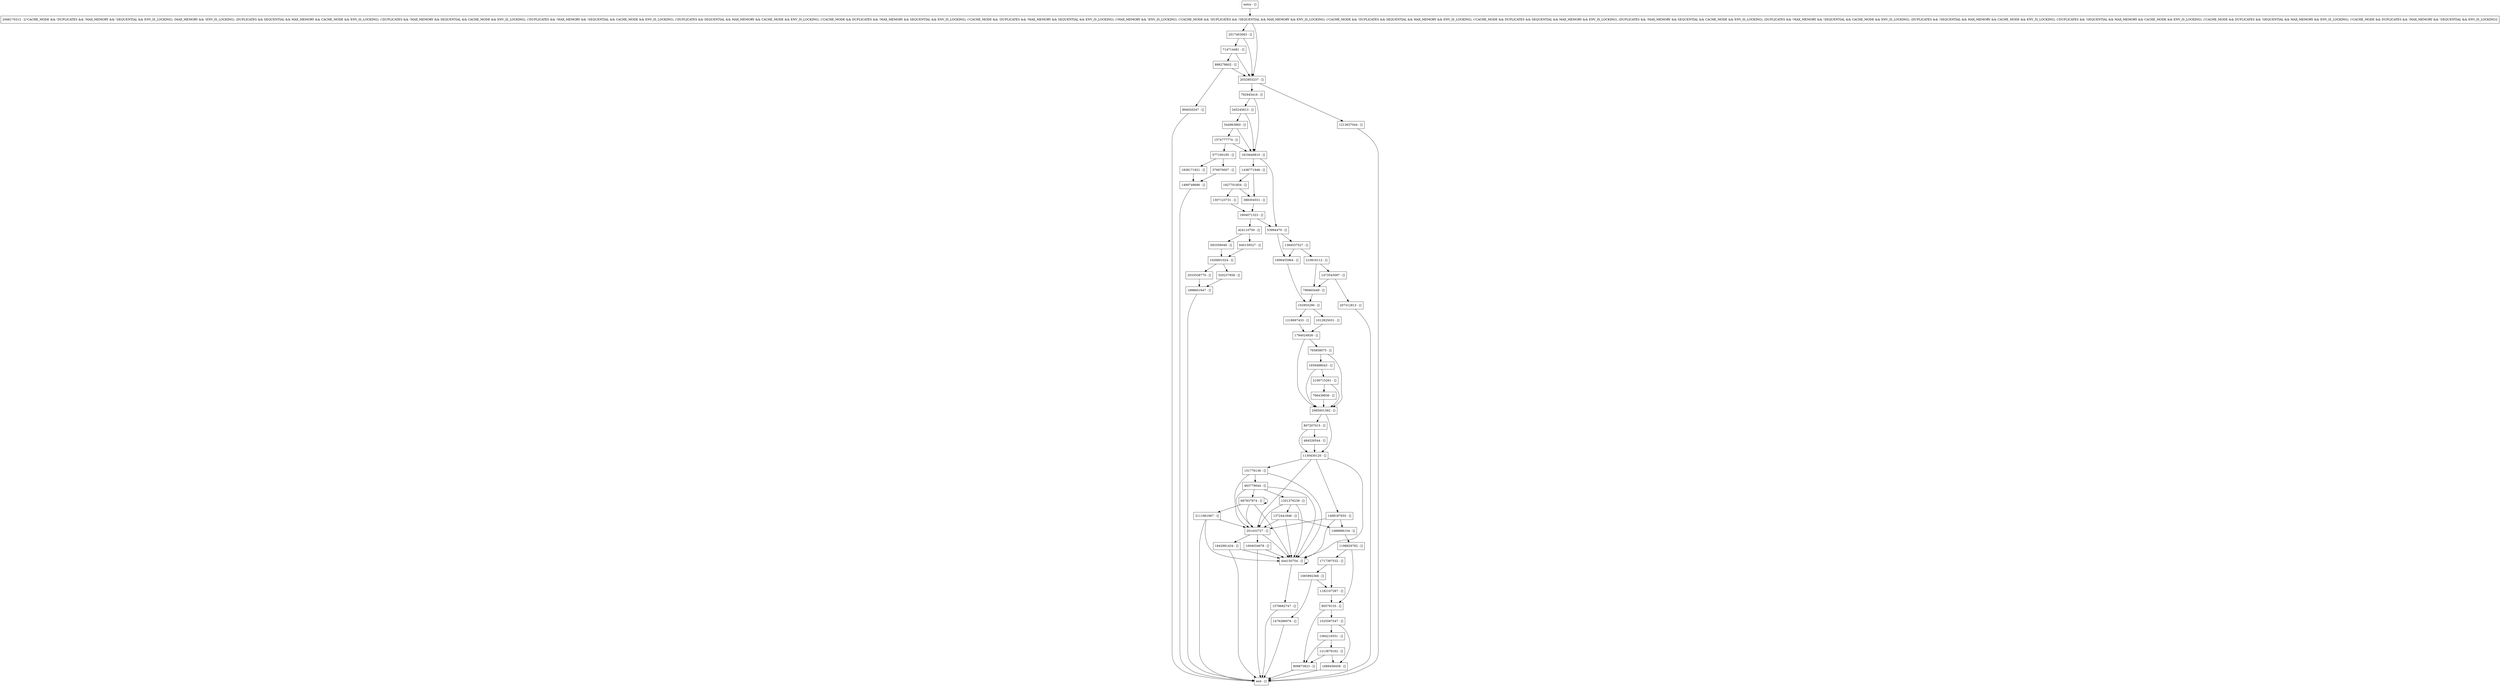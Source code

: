 digraph logInternal {
node [shape=record];
376970007 [label="376970007 - []"];
2065001392 [label="2065001392 - []"];
1213879162 [label="1213879162 - []"];
1198829782 [label="1198829782 - []"];
1827701854 [label="1827701854 - []"];
1574777774 [label="1574777774 - []"];
1606455964 [label="1606455964 - []"];
1218697433 [label="1218697433 - []"];
1065992368 [label="1065992368 - []"];
1476286976 [label="1476286976 - []"];
1659488043 [label="1659488043 - []"];
2017403063 [label="2017403063 - []"];
766439936 [label="766439936 - []"];
2033538770 [label="2033538770 - []"];
2111661667 [label="2111661667 - []"];
1307123731 [label="1307123731 - []"];
1372441846 [label="1372441846 - []"];
1525597547 [label="1525597547 - []"];
1838171921 [label="1838171921 - []"];
1842981434 [label="1842981434 - []"];
796665449 [label="796665449 - []"];
792945416 [label="792945416 - []"];
463779044 [label="463779044 - []"];
577100185 [label="577100185 - []"];
80579155 [label="80579155 - []"];
544963860 [label="544963860 - []"];
1499748686 [label="1499748686 - []"];
entry [label="entry - []"];
exit [label="exit - []"];
1201376239 [label="1201376239 - []"];
444150754 [label="444150754 - []"];
2032953237 [label="2032953237 - []"];
1094216551 [label="1094216551 - []"];
1898601647 [label="1898601647 - []"];
1473543097 [label="1473543097 - []"];
1689458458 [label="1689458458 - []"];
894020347 [label="894020347 - []"];
809873823 [label="809873823 - []"];
1026801024 [label="1026801024 - []"];
1408187655 [label="1408187655 - []"];
151776136 [label="151776136 - []"];
2100715261 [label="2100715261 - []"];
640159527 [label="640159527 - []"];
807207015 [label="807207015 - []"];
2068170312 [label="2068170312 - [(!CACHE_MODE && !DUPLICATES && !MAX_MEMORY && !SEQUENTIAL && ENV_IS_LOCKING), (MAX_MEMORY && !ENV_IS_LOCKING), (DUPLICATES && SEQUENTIAL && MAX_MEMORY && CACHE_MODE && ENV_IS_LOCKING), (!DUPLICATES && !MAX_MEMORY && SEQUENTIAL && CACHE_MODE && ENV_IS_LOCKING), (!DUPLICATES && !MAX_MEMORY && !SEQUENTIAL && CACHE_MODE && ENV_IS_LOCKING), (!DUPLICATES && SEQUENTIAL && MAX_MEMORY && CACHE_MODE && ENV_IS_LOCKING), (!CACHE_MODE && DUPLICATES && !MAX_MEMORY && SEQUENTIAL && ENV_IS_LOCKING), (!CACHE_MODE && !DUPLICATES && !MAX_MEMORY && SEQUENTIAL && ENV_IS_LOCKING), (!MAX_MEMORY && !ENV_IS_LOCKING), (!CACHE_MODE && !DUPLICATES && !SEQUENTIAL && MAX_MEMORY && ENV_IS_LOCKING), (!CACHE_MODE && !DUPLICATES && SEQUENTIAL && MAX_MEMORY && ENV_IS_LOCKING), (!CACHE_MODE && DUPLICATES && SEQUENTIAL && MAX_MEMORY && ENV_IS_LOCKING), (DUPLICATES && !MAX_MEMORY && SEQUENTIAL && CACHE_MODE && ENV_IS_LOCKING), (DUPLICATES && !MAX_MEMORY && !SEQUENTIAL && CACHE_MODE && ENV_IS_LOCKING), (DUPLICATES && !SEQUENTIAL && MAX_MEMORY && CACHE_MODE && ENV_IS_LOCKING), (!DUPLICATES && !SEQUENTIAL && MAX_MEMORY && CACHE_MODE && ENV_IS_LOCKING), (!CACHE_MODE && DUPLICATES && !SEQUENTIAL && MAX_MEMORY && ENV_IS_LOCKING), (!CACHE_MODE && DUPLICATES && !MAX_MEMORY && !SEQUENTIAL && ENV_IS_LOCKING)]"];
201433727 [label="201433727 - []"];
102955290 [label="102955290 - []"];
1488966104 [label="1488966104 - []"];
1904071323 [label="1904071323 - []"];
714714481 [label="714714481 - []"];
210816112 [label="210816112 - []"];
207312813 [label="207312813 - []"];
1004034978 [label="1004034978 - []"];
1819440810 [label="1819440810 - []"];
1794024926 [label="1794024926 - []"];
1213637044 [label="1213637044 - []"];
345245613 [label="345245613 - []"];
388304551 [label="388304551 - []"];
1130430120 [label="1130430120 - []"];
53994470 [label="53994470 - []"];
1364537527 [label="1364537527 - []"];
1012825031 [label="1012825031 - []"];
1182107287 [label="1182107287 - []"];
687837874 [label="687837874 - []"];
424110750 [label="424110750 - []"];
520237858 [label="520237858 - []"];
1438771946 [label="1438771946 - []"];
888278602 [label="888278602 - []"];
1717397532 [label="1717397532 - []"];
583359049 [label="583359049 - []"];
765858075 [label="765858075 - []"];
484526544 [label="484526544 - []"];
1579682747 [label="1579682747 - []"];
entry;
exit;
376970007 -> 1499748686;
2065001392 -> 1130430120;
2065001392 -> 807207015;
1213879162 -> 1689458458;
1213879162 -> 809873823;
1198829782 -> 1717397532;
1198829782 -> 80579155;
1827701854 -> 1307123731;
1827701854 -> 388304551;
1574777774 -> 1819440810;
1574777774 -> 577100185;
1606455964 -> 102955290;
1218697433 -> 1794024926;
1065992368 -> 1476286976;
1065992368 -> 1182107287;
1476286976 -> exit;
1659488043 -> 2065001392;
1659488043 -> 2100715261;
2017403063 -> 714714481;
2017403063 -> 2032953237;
766439936 -> 2065001392;
2033538770 -> 1898601647;
2111661667 -> 201433727;
2111661667 -> exit;
2111661667 -> 444150754;
1307123731 -> 1904071323;
1372441846 -> 201433727;
1372441846 -> 1488966104;
1372441846 -> 444150754;
1525597547 -> 1689458458;
1525597547 -> 1094216551;
1838171921 -> 1499748686;
1842981434 -> exit;
1842981434 -> 444150754;
796665449 -> 102955290;
792945416 -> 1819440810;
792945416 -> 345245613;
463779044 -> 687837874;
463779044 -> 201433727;
463779044 -> 1201376239;
463779044 -> 444150754;
577100185 -> 376970007;
577100185 -> 1838171921;
80579155 -> 1525597547;
80579155 -> 809873823;
544963860 -> 1819440810;
544963860 -> 1574777774;
1499748686 -> exit;
entry -> 2068170312;
1201376239 -> 201433727;
1201376239 -> 444150754;
1201376239 -> 1372441846;
444150754 -> 444150754;
444150754 -> 1579682747;
2032953237 -> 792945416;
2032953237 -> 1213637044;
1094216551 -> 1213879162;
1094216551 -> 809873823;
1898601647 -> exit;
1473543097 -> 207312813;
1473543097 -> 796665449;
1689458458 -> exit;
894020347 -> exit;
809873823 -> exit;
1026801024 -> 520237858;
1026801024 -> 2033538770;
1408187655 -> 201433727;
1408187655 -> 1488966104;
1408187655 -> 444150754;
151776136 -> 201433727;
151776136 -> 463779044;
151776136 -> 444150754;
2100715261 -> 766439936;
2100715261 -> 2065001392;
640159527 -> 1026801024;
807207015 -> 1130430120;
807207015 -> 484526544;
2068170312 -> 2032953237;
2068170312 -> 2017403063;
201433727 -> 1004034978;
201433727 -> 1842981434;
201433727 -> 444150754;
102955290 -> 1218697433;
102955290 -> 1012825031;
1488966104 -> 1198829782;
1904071323 -> 424110750;
1904071323 -> 53994470;
714714481 -> 888278602;
714714481 -> 2032953237;
210816112 -> 1473543097;
210816112 -> 796665449;
207312813 -> exit;
1004034978 -> exit;
1004034978 -> 444150754;
1819440810 -> 1438771946;
1819440810 -> 53994470;
1794024926 -> 2065001392;
1794024926 -> 765858075;
1213637044 -> exit;
345245613 -> 544963860;
345245613 -> 1819440810;
388304551 -> 1904071323;
1130430120 -> 201433727;
1130430120 -> 1408187655;
1130430120 -> 151776136;
1130430120 -> 444150754;
53994470 -> 1606455964;
53994470 -> 1364537527;
1364537527 -> 1606455964;
1364537527 -> 210816112;
1012825031 -> 1794024926;
1182107287 -> 80579155;
687837874 -> 687837874;
687837874 -> 201433727;
687837874 -> 2111661667;
687837874 -> 444150754;
424110750 -> 583359049;
424110750 -> 640159527;
520237858 -> 1898601647;
1438771946 -> 1827701854;
1438771946 -> 388304551;
888278602 -> 894020347;
888278602 -> 2032953237;
1717397532 -> 1065992368;
1717397532 -> 1182107287;
583359049 -> 1026801024;
765858075 -> 2065001392;
765858075 -> 1659488043;
484526544 -> 1130430120;
1579682747 -> exit;
}
